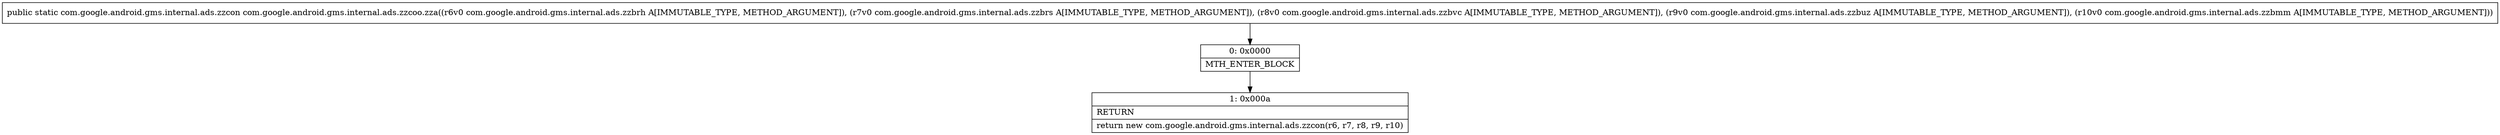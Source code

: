 digraph "CFG forcom.google.android.gms.internal.ads.zzcoo.zza(Lcom\/google\/android\/gms\/internal\/ads\/zzbrh;Lcom\/google\/android\/gms\/internal\/ads\/zzbrs;Lcom\/google\/android\/gms\/internal\/ads\/zzbvc;Lcom\/google\/android\/gms\/internal\/ads\/zzbuz;Lcom\/google\/android\/gms\/internal\/ads\/zzbmm;)Lcom\/google\/android\/gms\/internal\/ads\/zzcon;" {
Node_0 [shape=record,label="{0\:\ 0x0000|MTH_ENTER_BLOCK\l}"];
Node_1 [shape=record,label="{1\:\ 0x000a|RETURN\l|return new com.google.android.gms.internal.ads.zzcon(r6, r7, r8, r9, r10)\l}"];
MethodNode[shape=record,label="{public static com.google.android.gms.internal.ads.zzcon com.google.android.gms.internal.ads.zzcoo.zza((r6v0 com.google.android.gms.internal.ads.zzbrh A[IMMUTABLE_TYPE, METHOD_ARGUMENT]), (r7v0 com.google.android.gms.internal.ads.zzbrs A[IMMUTABLE_TYPE, METHOD_ARGUMENT]), (r8v0 com.google.android.gms.internal.ads.zzbvc A[IMMUTABLE_TYPE, METHOD_ARGUMENT]), (r9v0 com.google.android.gms.internal.ads.zzbuz A[IMMUTABLE_TYPE, METHOD_ARGUMENT]), (r10v0 com.google.android.gms.internal.ads.zzbmm A[IMMUTABLE_TYPE, METHOD_ARGUMENT])) }"];
MethodNode -> Node_0;
Node_0 -> Node_1;
}

